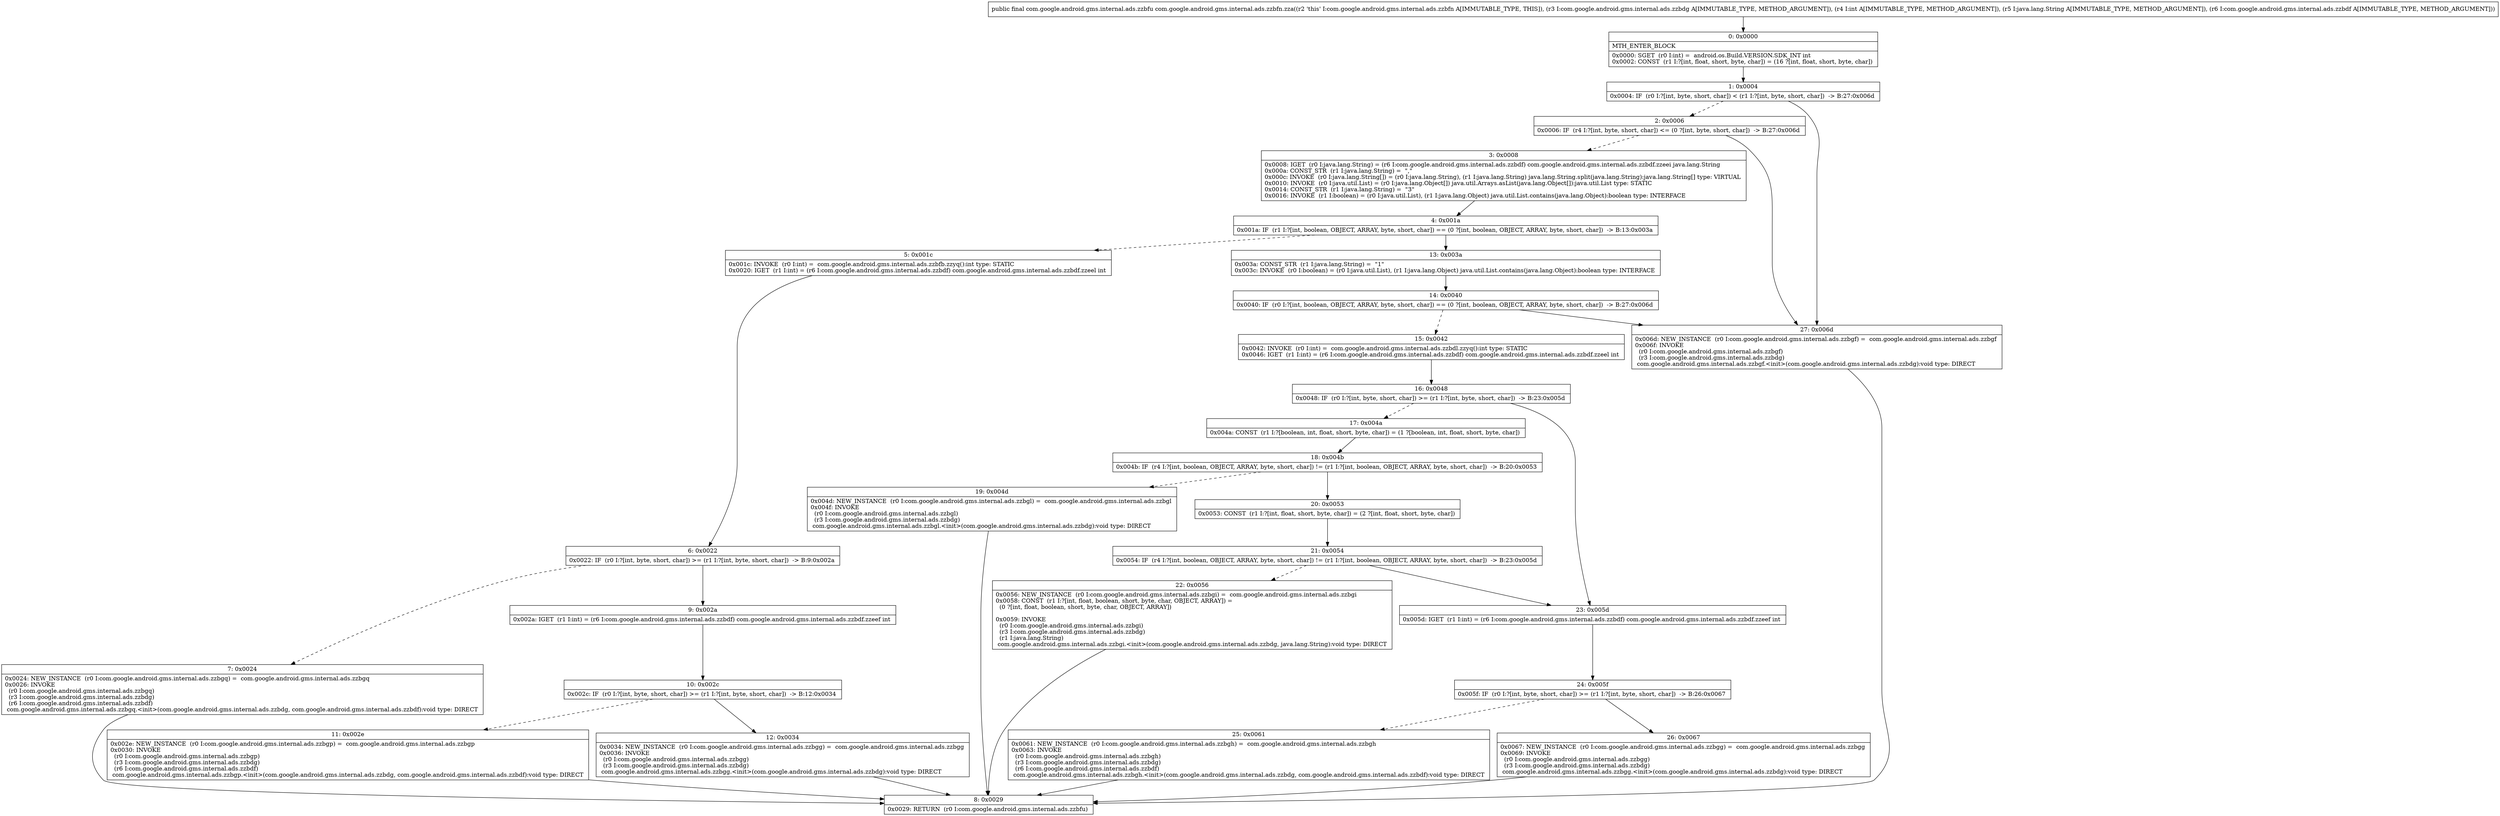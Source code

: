 digraph "CFG forcom.google.android.gms.internal.ads.zzbfn.zza(Lcom\/google\/android\/gms\/internal\/ads\/zzbdg;ILjava\/lang\/String;Lcom\/google\/android\/gms\/internal\/ads\/zzbdf;)Lcom\/google\/android\/gms\/internal\/ads\/zzbfu;" {
Node_0 [shape=record,label="{0\:\ 0x0000|MTH_ENTER_BLOCK\l|0x0000: SGET  (r0 I:int) =  android.os.Build.VERSION.SDK_INT int \l0x0002: CONST  (r1 I:?[int, float, short, byte, char]) = (16 ?[int, float, short, byte, char]) \l}"];
Node_1 [shape=record,label="{1\:\ 0x0004|0x0004: IF  (r0 I:?[int, byte, short, char]) \< (r1 I:?[int, byte, short, char])  \-\> B:27:0x006d \l}"];
Node_2 [shape=record,label="{2\:\ 0x0006|0x0006: IF  (r4 I:?[int, byte, short, char]) \<= (0 ?[int, byte, short, char])  \-\> B:27:0x006d \l}"];
Node_3 [shape=record,label="{3\:\ 0x0008|0x0008: IGET  (r0 I:java.lang.String) = (r6 I:com.google.android.gms.internal.ads.zzbdf) com.google.android.gms.internal.ads.zzbdf.zzeei java.lang.String \l0x000a: CONST_STR  (r1 I:java.lang.String) =  \",\" \l0x000c: INVOKE  (r0 I:java.lang.String[]) = (r0 I:java.lang.String), (r1 I:java.lang.String) java.lang.String.split(java.lang.String):java.lang.String[] type: VIRTUAL \l0x0010: INVOKE  (r0 I:java.util.List) = (r0 I:java.lang.Object[]) java.util.Arrays.asList(java.lang.Object[]):java.util.List type: STATIC \l0x0014: CONST_STR  (r1 I:java.lang.String) =  \"3\" \l0x0016: INVOKE  (r1 I:boolean) = (r0 I:java.util.List), (r1 I:java.lang.Object) java.util.List.contains(java.lang.Object):boolean type: INTERFACE \l}"];
Node_4 [shape=record,label="{4\:\ 0x001a|0x001a: IF  (r1 I:?[int, boolean, OBJECT, ARRAY, byte, short, char]) == (0 ?[int, boolean, OBJECT, ARRAY, byte, short, char])  \-\> B:13:0x003a \l}"];
Node_5 [shape=record,label="{5\:\ 0x001c|0x001c: INVOKE  (r0 I:int) =  com.google.android.gms.internal.ads.zzbfb.zzyq():int type: STATIC \l0x0020: IGET  (r1 I:int) = (r6 I:com.google.android.gms.internal.ads.zzbdf) com.google.android.gms.internal.ads.zzbdf.zzeel int \l}"];
Node_6 [shape=record,label="{6\:\ 0x0022|0x0022: IF  (r0 I:?[int, byte, short, char]) \>= (r1 I:?[int, byte, short, char])  \-\> B:9:0x002a \l}"];
Node_7 [shape=record,label="{7\:\ 0x0024|0x0024: NEW_INSTANCE  (r0 I:com.google.android.gms.internal.ads.zzbgq) =  com.google.android.gms.internal.ads.zzbgq \l0x0026: INVOKE  \l  (r0 I:com.google.android.gms.internal.ads.zzbgq)\l  (r3 I:com.google.android.gms.internal.ads.zzbdg)\l  (r6 I:com.google.android.gms.internal.ads.zzbdf)\l com.google.android.gms.internal.ads.zzbgq.\<init\>(com.google.android.gms.internal.ads.zzbdg, com.google.android.gms.internal.ads.zzbdf):void type: DIRECT \l}"];
Node_8 [shape=record,label="{8\:\ 0x0029|0x0029: RETURN  (r0 I:com.google.android.gms.internal.ads.zzbfu) \l}"];
Node_9 [shape=record,label="{9\:\ 0x002a|0x002a: IGET  (r1 I:int) = (r6 I:com.google.android.gms.internal.ads.zzbdf) com.google.android.gms.internal.ads.zzbdf.zzeef int \l}"];
Node_10 [shape=record,label="{10\:\ 0x002c|0x002c: IF  (r0 I:?[int, byte, short, char]) \>= (r1 I:?[int, byte, short, char])  \-\> B:12:0x0034 \l}"];
Node_11 [shape=record,label="{11\:\ 0x002e|0x002e: NEW_INSTANCE  (r0 I:com.google.android.gms.internal.ads.zzbgp) =  com.google.android.gms.internal.ads.zzbgp \l0x0030: INVOKE  \l  (r0 I:com.google.android.gms.internal.ads.zzbgp)\l  (r3 I:com.google.android.gms.internal.ads.zzbdg)\l  (r6 I:com.google.android.gms.internal.ads.zzbdf)\l com.google.android.gms.internal.ads.zzbgp.\<init\>(com.google.android.gms.internal.ads.zzbdg, com.google.android.gms.internal.ads.zzbdf):void type: DIRECT \l}"];
Node_12 [shape=record,label="{12\:\ 0x0034|0x0034: NEW_INSTANCE  (r0 I:com.google.android.gms.internal.ads.zzbgg) =  com.google.android.gms.internal.ads.zzbgg \l0x0036: INVOKE  \l  (r0 I:com.google.android.gms.internal.ads.zzbgg)\l  (r3 I:com.google.android.gms.internal.ads.zzbdg)\l com.google.android.gms.internal.ads.zzbgg.\<init\>(com.google.android.gms.internal.ads.zzbdg):void type: DIRECT \l}"];
Node_13 [shape=record,label="{13\:\ 0x003a|0x003a: CONST_STR  (r1 I:java.lang.String) =  \"1\" \l0x003c: INVOKE  (r0 I:boolean) = (r0 I:java.util.List), (r1 I:java.lang.Object) java.util.List.contains(java.lang.Object):boolean type: INTERFACE \l}"];
Node_14 [shape=record,label="{14\:\ 0x0040|0x0040: IF  (r0 I:?[int, boolean, OBJECT, ARRAY, byte, short, char]) == (0 ?[int, boolean, OBJECT, ARRAY, byte, short, char])  \-\> B:27:0x006d \l}"];
Node_15 [shape=record,label="{15\:\ 0x0042|0x0042: INVOKE  (r0 I:int) =  com.google.android.gms.internal.ads.zzbdl.zzyq():int type: STATIC \l0x0046: IGET  (r1 I:int) = (r6 I:com.google.android.gms.internal.ads.zzbdf) com.google.android.gms.internal.ads.zzbdf.zzeel int \l}"];
Node_16 [shape=record,label="{16\:\ 0x0048|0x0048: IF  (r0 I:?[int, byte, short, char]) \>= (r1 I:?[int, byte, short, char])  \-\> B:23:0x005d \l}"];
Node_17 [shape=record,label="{17\:\ 0x004a|0x004a: CONST  (r1 I:?[boolean, int, float, short, byte, char]) = (1 ?[boolean, int, float, short, byte, char]) \l}"];
Node_18 [shape=record,label="{18\:\ 0x004b|0x004b: IF  (r4 I:?[int, boolean, OBJECT, ARRAY, byte, short, char]) != (r1 I:?[int, boolean, OBJECT, ARRAY, byte, short, char])  \-\> B:20:0x0053 \l}"];
Node_19 [shape=record,label="{19\:\ 0x004d|0x004d: NEW_INSTANCE  (r0 I:com.google.android.gms.internal.ads.zzbgl) =  com.google.android.gms.internal.ads.zzbgl \l0x004f: INVOKE  \l  (r0 I:com.google.android.gms.internal.ads.zzbgl)\l  (r3 I:com.google.android.gms.internal.ads.zzbdg)\l com.google.android.gms.internal.ads.zzbgl.\<init\>(com.google.android.gms.internal.ads.zzbdg):void type: DIRECT \l}"];
Node_20 [shape=record,label="{20\:\ 0x0053|0x0053: CONST  (r1 I:?[int, float, short, byte, char]) = (2 ?[int, float, short, byte, char]) \l}"];
Node_21 [shape=record,label="{21\:\ 0x0054|0x0054: IF  (r4 I:?[int, boolean, OBJECT, ARRAY, byte, short, char]) != (r1 I:?[int, boolean, OBJECT, ARRAY, byte, short, char])  \-\> B:23:0x005d \l}"];
Node_22 [shape=record,label="{22\:\ 0x0056|0x0056: NEW_INSTANCE  (r0 I:com.google.android.gms.internal.ads.zzbgi) =  com.google.android.gms.internal.ads.zzbgi \l0x0058: CONST  (r1 I:?[int, float, boolean, short, byte, char, OBJECT, ARRAY]) = \l  (0 ?[int, float, boolean, short, byte, char, OBJECT, ARRAY])\l \l0x0059: INVOKE  \l  (r0 I:com.google.android.gms.internal.ads.zzbgi)\l  (r3 I:com.google.android.gms.internal.ads.zzbdg)\l  (r1 I:java.lang.String)\l com.google.android.gms.internal.ads.zzbgi.\<init\>(com.google.android.gms.internal.ads.zzbdg, java.lang.String):void type: DIRECT \l}"];
Node_23 [shape=record,label="{23\:\ 0x005d|0x005d: IGET  (r1 I:int) = (r6 I:com.google.android.gms.internal.ads.zzbdf) com.google.android.gms.internal.ads.zzbdf.zzeef int \l}"];
Node_24 [shape=record,label="{24\:\ 0x005f|0x005f: IF  (r0 I:?[int, byte, short, char]) \>= (r1 I:?[int, byte, short, char])  \-\> B:26:0x0067 \l}"];
Node_25 [shape=record,label="{25\:\ 0x0061|0x0061: NEW_INSTANCE  (r0 I:com.google.android.gms.internal.ads.zzbgh) =  com.google.android.gms.internal.ads.zzbgh \l0x0063: INVOKE  \l  (r0 I:com.google.android.gms.internal.ads.zzbgh)\l  (r3 I:com.google.android.gms.internal.ads.zzbdg)\l  (r6 I:com.google.android.gms.internal.ads.zzbdf)\l com.google.android.gms.internal.ads.zzbgh.\<init\>(com.google.android.gms.internal.ads.zzbdg, com.google.android.gms.internal.ads.zzbdf):void type: DIRECT \l}"];
Node_26 [shape=record,label="{26\:\ 0x0067|0x0067: NEW_INSTANCE  (r0 I:com.google.android.gms.internal.ads.zzbgg) =  com.google.android.gms.internal.ads.zzbgg \l0x0069: INVOKE  \l  (r0 I:com.google.android.gms.internal.ads.zzbgg)\l  (r3 I:com.google.android.gms.internal.ads.zzbdg)\l com.google.android.gms.internal.ads.zzbgg.\<init\>(com.google.android.gms.internal.ads.zzbdg):void type: DIRECT \l}"];
Node_27 [shape=record,label="{27\:\ 0x006d|0x006d: NEW_INSTANCE  (r0 I:com.google.android.gms.internal.ads.zzbgf) =  com.google.android.gms.internal.ads.zzbgf \l0x006f: INVOKE  \l  (r0 I:com.google.android.gms.internal.ads.zzbgf)\l  (r3 I:com.google.android.gms.internal.ads.zzbdg)\l com.google.android.gms.internal.ads.zzbgf.\<init\>(com.google.android.gms.internal.ads.zzbdg):void type: DIRECT \l}"];
MethodNode[shape=record,label="{public final com.google.android.gms.internal.ads.zzbfu com.google.android.gms.internal.ads.zzbfn.zza((r2 'this' I:com.google.android.gms.internal.ads.zzbfn A[IMMUTABLE_TYPE, THIS]), (r3 I:com.google.android.gms.internal.ads.zzbdg A[IMMUTABLE_TYPE, METHOD_ARGUMENT]), (r4 I:int A[IMMUTABLE_TYPE, METHOD_ARGUMENT]), (r5 I:java.lang.String A[IMMUTABLE_TYPE, METHOD_ARGUMENT]), (r6 I:com.google.android.gms.internal.ads.zzbdf A[IMMUTABLE_TYPE, METHOD_ARGUMENT])) }"];
MethodNode -> Node_0;
Node_0 -> Node_1;
Node_1 -> Node_2[style=dashed];
Node_1 -> Node_27;
Node_2 -> Node_3[style=dashed];
Node_2 -> Node_27;
Node_3 -> Node_4;
Node_4 -> Node_5[style=dashed];
Node_4 -> Node_13;
Node_5 -> Node_6;
Node_6 -> Node_7[style=dashed];
Node_6 -> Node_9;
Node_7 -> Node_8;
Node_9 -> Node_10;
Node_10 -> Node_11[style=dashed];
Node_10 -> Node_12;
Node_11 -> Node_8;
Node_12 -> Node_8;
Node_13 -> Node_14;
Node_14 -> Node_15[style=dashed];
Node_14 -> Node_27;
Node_15 -> Node_16;
Node_16 -> Node_17[style=dashed];
Node_16 -> Node_23;
Node_17 -> Node_18;
Node_18 -> Node_19[style=dashed];
Node_18 -> Node_20;
Node_19 -> Node_8;
Node_20 -> Node_21;
Node_21 -> Node_22[style=dashed];
Node_21 -> Node_23;
Node_22 -> Node_8;
Node_23 -> Node_24;
Node_24 -> Node_25[style=dashed];
Node_24 -> Node_26;
Node_25 -> Node_8;
Node_26 -> Node_8;
Node_27 -> Node_8;
}

